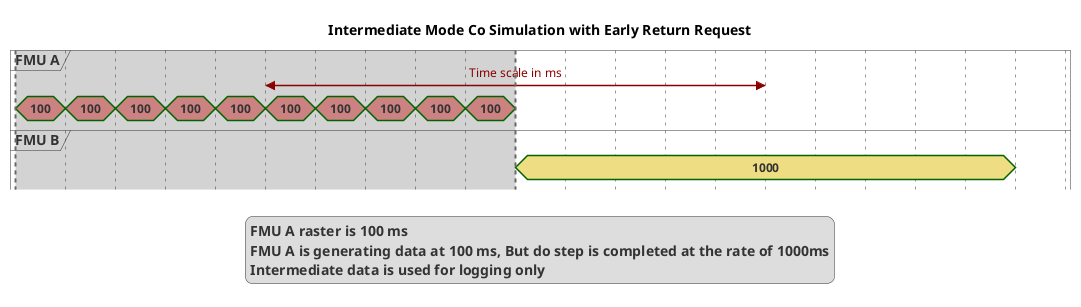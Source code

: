 ' Co Simulation timing diagram
@startuml
' Define models in the system

Title Intermediate Mode Co Simulation with Early Return Request
legend
FMU A raster is 100 ms
FMU A is generating data at 100 ms, But do step is completed at the rate of 1000ms
Intermediate data is used for logging only
endlegend

hide time-axis

concise "FMU A" as FMU_A
concise "FMU B" as FMU_B

@FMU_A
0.0 is "100" #CD8282
100.0 is "100" #CD8282
200.0 is "100" #CD8282
300.0 is "100" #CD8282
400.0 is "100" #CD8282
500.0 is "100" #CD8282
600.0 is "100" #CD8282
700.0 is "100" #CD8282
800.0 is "100" #CD8282
900.0 is "100" #CD8282
1000.0 is {hidden}

@FMU_B
1000.0 is "1000" #EEDD82
2000.0 is {hidden}

' Define the time axis
@-1
@0
@1000
@2000

@FMU_A
@500 <-> @1500 : Time scale in ms

highlight 0 to 1000 #LightGrey;line:DimGrey

@enduml
